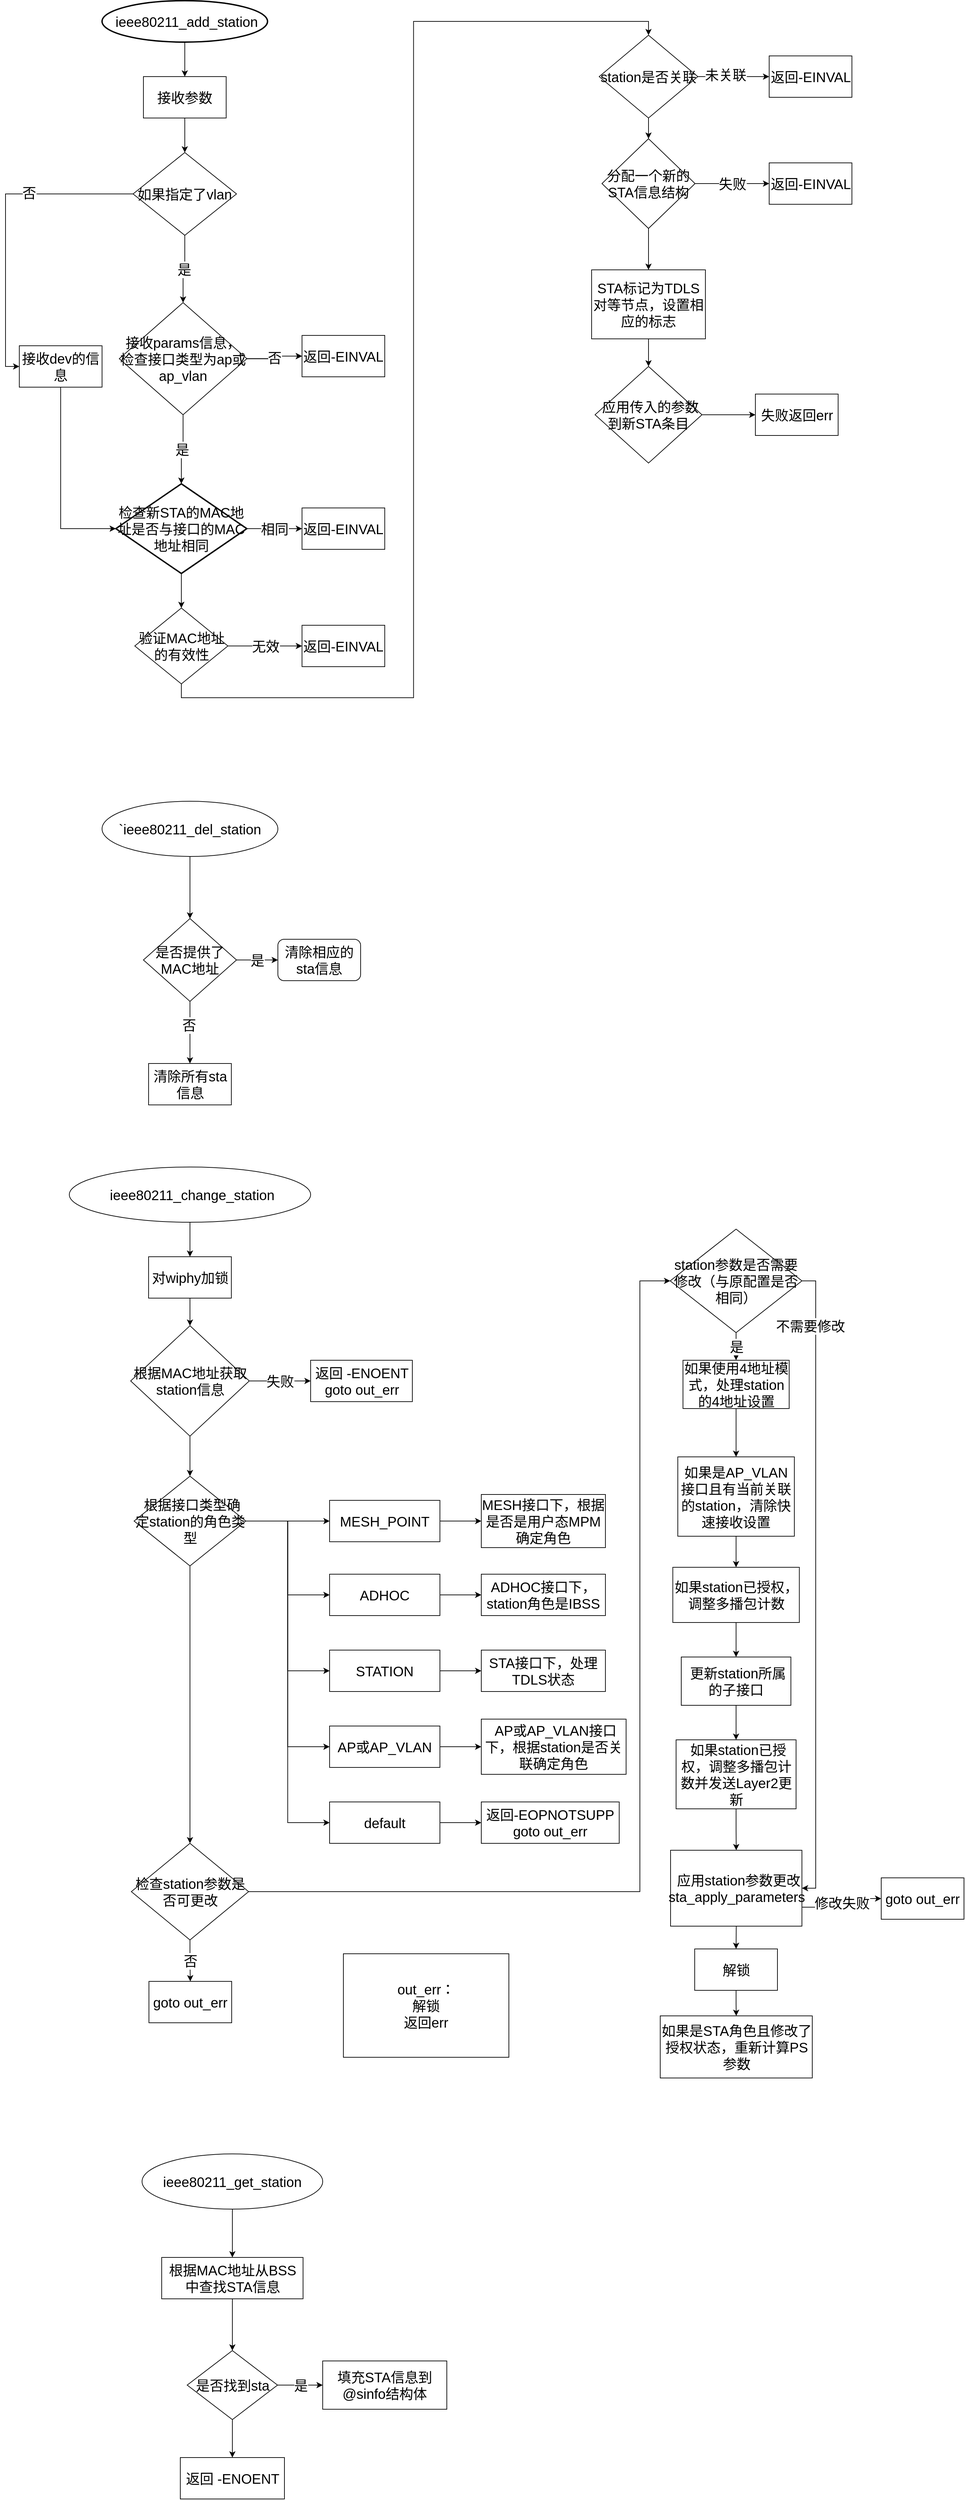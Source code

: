 <mxfile version="14.6.13" type="device"><diagram id="gf9egKH9KssqZD1LAfcl" name="第 1 页"><mxGraphModel dx="2426" dy="1402" grid="1" gridSize="10" guides="1" tooltips="1" connect="1" arrows="1" fold="1" page="1" pageScale="1" pageWidth="827" pageHeight="1169" math="0" shadow="0"><root><mxCell id="0"/><mxCell id="1" parent="0"/><mxCell id="oQfOiSfkF6Isdt8eYL5I-6" style="edgeStyle=orthogonalEdgeStyle;rounded=0;orthogonalLoop=1;jettySize=auto;html=1;exitX=0.5;exitY=1;exitDx=0;exitDy=0;exitPerimeter=0;entryX=0.5;entryY=0;entryDx=0;entryDy=0;fontSize=20;" edge="1" parent="1" source="oQfOiSfkF6Isdt8eYL5I-2" target="oQfOiSfkF6Isdt8eYL5I-3"><mxGeometry relative="1" as="geometry"/></mxCell><mxCell id="oQfOiSfkF6Isdt8eYL5I-2" value="&amp;nbsp;ieee80211_add_station" style="strokeWidth=2;html=1;shape=mxgraph.flowchart.start_1;whiteSpace=wrap;fontSize=20;" vertex="1" parent="1"><mxGeometry x="330" y="70" width="240" height="60" as="geometry"/></mxCell><mxCell id="oQfOiSfkF6Isdt8eYL5I-7" style="edgeStyle=orthogonalEdgeStyle;rounded=0;orthogonalLoop=1;jettySize=auto;html=1;exitX=0.5;exitY=1;exitDx=0;exitDy=0;fontSize=20;" edge="1" parent="1" source="oQfOiSfkF6Isdt8eYL5I-3" target="oQfOiSfkF6Isdt8eYL5I-4"><mxGeometry relative="1" as="geometry"/></mxCell><mxCell id="oQfOiSfkF6Isdt8eYL5I-3" value="接收参数" style="rounded=0;whiteSpace=wrap;html=1;fontSize=20;" vertex="1" parent="1"><mxGeometry x="390" y="180" width="120" height="60" as="geometry"/></mxCell><mxCell id="oQfOiSfkF6Isdt8eYL5I-10" style="edgeStyle=orthogonalEdgeStyle;rounded=0;orthogonalLoop=1;jettySize=auto;html=1;exitX=0;exitY=0.5;exitDx=0;exitDy=0;entryX=0;entryY=0.5;entryDx=0;entryDy=0;fontSize=20;" edge="1" parent="1" source="oQfOiSfkF6Isdt8eYL5I-4" target="oQfOiSfkF6Isdt8eYL5I-9"><mxGeometry relative="1" as="geometry"/></mxCell><mxCell id="oQfOiSfkF6Isdt8eYL5I-11" value="否" style="edgeLabel;html=1;align=center;verticalAlign=middle;resizable=0;points=[];fontSize=20;" vertex="1" connectable="0" parent="oQfOiSfkF6Isdt8eYL5I-10"><mxGeometry x="-0.337" y="-2" relative="1" as="geometry"><mxPoint as="offset"/></mxGeometry></mxCell><mxCell id="oQfOiSfkF6Isdt8eYL5I-20" value="是" style="edgeStyle=orthogonalEdgeStyle;rounded=0;orthogonalLoop=1;jettySize=auto;html=1;exitX=0.5;exitY=1;exitDx=0;exitDy=0;entryX=0.5;entryY=0;entryDx=0;entryDy=0;fontSize=20;" edge="1" parent="1" source="oQfOiSfkF6Isdt8eYL5I-4" target="oQfOiSfkF6Isdt8eYL5I-5"><mxGeometry relative="1" as="geometry"/></mxCell><mxCell id="oQfOiSfkF6Isdt8eYL5I-4" value="如果指定了vlan" style="rhombus;whiteSpace=wrap;html=1;fontSize=20;" vertex="1" parent="1"><mxGeometry x="375" y="290" width="150" height="120" as="geometry"/></mxCell><mxCell id="oQfOiSfkF6Isdt8eYL5I-21" style="edgeStyle=orthogonalEdgeStyle;rounded=0;orthogonalLoop=1;jettySize=auto;html=1;exitX=1;exitY=0.5;exitDx=0;exitDy=0;entryX=0;entryY=0.5;entryDx=0;entryDy=0;fontSize=20;" edge="1" parent="1" source="oQfOiSfkF6Isdt8eYL5I-5" target="oQfOiSfkF6Isdt8eYL5I-16"><mxGeometry relative="1" as="geometry"/></mxCell><mxCell id="oQfOiSfkF6Isdt8eYL5I-22" value="否" style="edgeStyle=orthogonalEdgeStyle;rounded=0;orthogonalLoop=1;jettySize=auto;html=1;fontSize=20;" edge="1" parent="1" source="oQfOiSfkF6Isdt8eYL5I-5" target="oQfOiSfkF6Isdt8eYL5I-16"><mxGeometry relative="1" as="geometry"/></mxCell><mxCell id="oQfOiSfkF6Isdt8eYL5I-26" value="是" style="edgeStyle=orthogonalEdgeStyle;rounded=0;orthogonalLoop=1;jettySize=auto;html=1;exitX=0.5;exitY=1;exitDx=0;exitDy=0;entryX=0.5;entryY=0;entryDx=0;entryDy=0;entryPerimeter=0;fontSize=20;" edge="1" parent="1" source="oQfOiSfkF6Isdt8eYL5I-5" target="oQfOiSfkF6Isdt8eYL5I-25"><mxGeometry relative="1" as="geometry"/></mxCell><mxCell id="oQfOiSfkF6Isdt8eYL5I-5" value="接收params信息，检查接口类型为ap或ap_vlan" style="rhombus;whiteSpace=wrap;html=1;fontSize=20;" vertex="1" parent="1"><mxGeometry x="355" y="507.5" width="185" height="162.5" as="geometry"/></mxCell><mxCell id="oQfOiSfkF6Isdt8eYL5I-27" style="edgeStyle=orthogonalEdgeStyle;rounded=0;orthogonalLoop=1;jettySize=auto;html=1;exitX=0.5;exitY=1;exitDx=0;exitDy=0;entryX=0;entryY=0.5;entryDx=0;entryDy=0;entryPerimeter=0;fontSize=20;" edge="1" parent="1" source="oQfOiSfkF6Isdt8eYL5I-9" target="oQfOiSfkF6Isdt8eYL5I-25"><mxGeometry relative="1" as="geometry"/></mxCell><mxCell id="oQfOiSfkF6Isdt8eYL5I-9" value="接收dev的信息" style="rounded=0;whiteSpace=wrap;html=1;fontSize=20;" vertex="1" parent="1"><mxGeometry x="210" y="570" width="120" height="60" as="geometry"/></mxCell><mxCell id="oQfOiSfkF6Isdt8eYL5I-16" value="返回-EINVAL" style="rounded=0;whiteSpace=wrap;html=1;fontSize=20;" vertex="1" parent="1"><mxGeometry x="620" y="555" width="120" height="60" as="geometry"/></mxCell><mxCell id="oQfOiSfkF6Isdt8eYL5I-29" value="相同" style="edgeStyle=orthogonalEdgeStyle;rounded=0;orthogonalLoop=1;jettySize=auto;html=1;exitX=1;exitY=0.5;exitDx=0;exitDy=0;exitPerimeter=0;entryX=0;entryY=0.5;entryDx=0;entryDy=0;fontSize=20;" edge="1" parent="1" source="oQfOiSfkF6Isdt8eYL5I-25" target="oQfOiSfkF6Isdt8eYL5I-28"><mxGeometry relative="1" as="geometry"/></mxCell><mxCell id="oQfOiSfkF6Isdt8eYL5I-36" style="edgeStyle=orthogonalEdgeStyle;rounded=0;orthogonalLoop=1;jettySize=auto;html=1;exitX=0.5;exitY=1;exitDx=0;exitDy=0;exitPerimeter=0;fontSize=20;" edge="1" parent="1" source="oQfOiSfkF6Isdt8eYL5I-25" target="oQfOiSfkF6Isdt8eYL5I-30"><mxGeometry relative="1" as="geometry"/></mxCell><mxCell id="oQfOiSfkF6Isdt8eYL5I-25" value="检查新STA的MAC地址是否与接口的MAC地址相同" style="strokeWidth=2;html=1;shape=mxgraph.flowchart.decision;whiteSpace=wrap;fontSize=20;" vertex="1" parent="1"><mxGeometry x="350" y="770" width="190" height="130" as="geometry"/></mxCell><mxCell id="oQfOiSfkF6Isdt8eYL5I-28" value="返回-EINVAL" style="rounded=0;whiteSpace=wrap;html=1;fontSize=20;" vertex="1" parent="1"><mxGeometry x="620" y="805" width="120" height="60" as="geometry"/></mxCell><mxCell id="oQfOiSfkF6Isdt8eYL5I-37" style="edgeStyle=orthogonalEdgeStyle;rounded=0;orthogonalLoop=1;jettySize=auto;html=1;exitX=0.5;exitY=1;exitDx=0;exitDy=0;entryX=0.5;entryY=0;entryDx=0;entryDy=0;fontSize=20;" edge="1" parent="1" source="oQfOiSfkF6Isdt8eYL5I-30" target="oQfOiSfkF6Isdt8eYL5I-31"><mxGeometry relative="1" as="geometry"/></mxCell><mxCell id="oQfOiSfkF6Isdt8eYL5I-42" value="无效" style="edgeStyle=orthogonalEdgeStyle;rounded=0;orthogonalLoop=1;jettySize=auto;html=1;exitX=1;exitY=0.5;exitDx=0;exitDy=0;entryX=0;entryY=0.5;entryDx=0;entryDy=0;fontSize=20;" edge="1" parent="1" source="oQfOiSfkF6Isdt8eYL5I-30" target="oQfOiSfkF6Isdt8eYL5I-39"><mxGeometry relative="1" as="geometry"/></mxCell><mxCell id="oQfOiSfkF6Isdt8eYL5I-30" value="验证MAC地址的有效性" style="rhombus;whiteSpace=wrap;html=1;fontSize=20;" vertex="1" parent="1"><mxGeometry x="377.5" y="950" width="135" height="110" as="geometry"/></mxCell><mxCell id="oQfOiSfkF6Isdt8eYL5I-38" style="edgeStyle=orthogonalEdgeStyle;rounded=0;orthogonalLoop=1;jettySize=auto;html=1;exitX=0.5;exitY=1;exitDx=0;exitDy=0;fontSize=20;" edge="1" parent="1" source="oQfOiSfkF6Isdt8eYL5I-31" target="oQfOiSfkF6Isdt8eYL5I-32"><mxGeometry relative="1" as="geometry"/></mxCell><mxCell id="oQfOiSfkF6Isdt8eYL5I-43" style="edgeStyle=orthogonalEdgeStyle;rounded=0;orthogonalLoop=1;jettySize=auto;html=1;exitX=1;exitY=0.5;exitDx=0;exitDy=0;entryX=0;entryY=0.5;entryDx=0;entryDy=0;fontSize=20;" edge="1" parent="1" source="oQfOiSfkF6Isdt8eYL5I-31" target="oQfOiSfkF6Isdt8eYL5I-40"><mxGeometry relative="1" as="geometry"/></mxCell><mxCell id="oQfOiSfkF6Isdt8eYL5I-45" value="未关联" style="edgeLabel;html=1;align=center;verticalAlign=middle;resizable=0;points=[];fontSize=20;" vertex="1" connectable="0" parent="oQfOiSfkF6Isdt8eYL5I-43"><mxGeometry x="-0.237" y="3" relative="1" as="geometry"><mxPoint as="offset"/></mxGeometry></mxCell><mxCell id="oQfOiSfkF6Isdt8eYL5I-31" value="station是否关联" style="rhombus;whiteSpace=wrap;html=1;fontSize=20;" vertex="1" parent="1"><mxGeometry x="1051" y="120" width="143" height="120" as="geometry"/></mxCell><mxCell id="oQfOiSfkF6Isdt8eYL5I-44" value="失败" style="edgeStyle=orthogonalEdgeStyle;rounded=0;orthogonalLoop=1;jettySize=auto;html=1;exitX=1;exitY=0.5;exitDx=0;exitDy=0;entryX=0;entryY=0.5;entryDx=0;entryDy=0;fontSize=20;" edge="1" parent="1" source="oQfOiSfkF6Isdt8eYL5I-32" target="oQfOiSfkF6Isdt8eYL5I-41"><mxGeometry relative="1" as="geometry"/></mxCell><mxCell id="oQfOiSfkF6Isdt8eYL5I-47" style="edgeStyle=orthogonalEdgeStyle;rounded=0;orthogonalLoop=1;jettySize=auto;html=1;exitX=0.5;exitY=1;exitDx=0;exitDy=0;entryX=0.5;entryY=0;entryDx=0;entryDy=0;fontSize=20;" edge="1" parent="1" source="oQfOiSfkF6Isdt8eYL5I-32" target="oQfOiSfkF6Isdt8eYL5I-46"><mxGeometry relative="1" as="geometry"/></mxCell><mxCell id="oQfOiSfkF6Isdt8eYL5I-32" value="分配一个新的STA信息结构" style="rhombus;whiteSpace=wrap;html=1;fontSize=20;" vertex="1" parent="1"><mxGeometry x="1055" y="270" width="135" height="130" as="geometry"/></mxCell><mxCell id="oQfOiSfkF6Isdt8eYL5I-39" value="返回-EINVAL" style="rounded=0;whiteSpace=wrap;html=1;fontSize=20;" vertex="1" parent="1"><mxGeometry x="620" y="975" width="120" height="60" as="geometry"/></mxCell><mxCell id="oQfOiSfkF6Isdt8eYL5I-40" value="返回-EINVAL" style="rounded=0;whiteSpace=wrap;html=1;fontSize=20;" vertex="1" parent="1"><mxGeometry x="1297.5" y="150" width="120" height="60" as="geometry"/></mxCell><mxCell id="oQfOiSfkF6Isdt8eYL5I-41" value="返回-EINVAL" style="rounded=0;whiteSpace=wrap;html=1;fontSize=20;" vertex="1" parent="1"><mxGeometry x="1297.5" y="305" width="120" height="60" as="geometry"/></mxCell><mxCell id="oQfOiSfkF6Isdt8eYL5I-49" style="edgeStyle=orthogonalEdgeStyle;rounded=0;orthogonalLoop=1;jettySize=auto;html=1;exitX=0.5;exitY=1;exitDx=0;exitDy=0;entryX=0.5;entryY=0;entryDx=0;entryDy=0;fontSize=20;" edge="1" parent="1" source="oQfOiSfkF6Isdt8eYL5I-46" target="oQfOiSfkF6Isdt8eYL5I-48"><mxGeometry relative="1" as="geometry"/></mxCell><mxCell id="oQfOiSfkF6Isdt8eYL5I-46" value="STA标记为TDLS对等节点，设置相应的标志" style="rounded=0;whiteSpace=wrap;html=1;fontSize=20;" vertex="1" parent="1"><mxGeometry x="1040" y="460" width="165" height="100" as="geometry"/></mxCell><mxCell id="oQfOiSfkF6Isdt8eYL5I-51" style="edgeStyle=orthogonalEdgeStyle;rounded=0;orthogonalLoop=1;jettySize=auto;html=1;exitX=1;exitY=0.5;exitDx=0;exitDy=0;entryX=0;entryY=0.5;entryDx=0;entryDy=0;fontSize=20;" edge="1" parent="1" source="oQfOiSfkF6Isdt8eYL5I-48" target="oQfOiSfkF6Isdt8eYL5I-50"><mxGeometry relative="1" as="geometry"/></mxCell><mxCell id="oQfOiSfkF6Isdt8eYL5I-48" value="&amp;nbsp;应用传入的参数到新STA条目" style="rhombus;whiteSpace=wrap;html=1;fontSize=20;" vertex="1" parent="1"><mxGeometry x="1045" y="600" width="155" height="140" as="geometry"/></mxCell><mxCell id="oQfOiSfkF6Isdt8eYL5I-50" value="失败返回err" style="rounded=0;whiteSpace=wrap;html=1;fontSize=20;" vertex="1" parent="1"><mxGeometry x="1277.5" y="640" width="120" height="60" as="geometry"/></mxCell><mxCell id="oQfOiSfkF6Isdt8eYL5I-56" style="edgeStyle=orthogonalEdgeStyle;rounded=0;orthogonalLoop=1;jettySize=auto;html=1;exitX=0.5;exitY=1;exitDx=0;exitDy=0;fontSize=20;" edge="1" parent="1" source="oQfOiSfkF6Isdt8eYL5I-52" target="oQfOiSfkF6Isdt8eYL5I-53"><mxGeometry relative="1" as="geometry"/></mxCell><mxCell id="oQfOiSfkF6Isdt8eYL5I-52" value="`ieee80211_del_station" style="ellipse;whiteSpace=wrap;html=1;fontSize=20;" vertex="1" parent="1"><mxGeometry x="330" y="1230" width="255" height="80" as="geometry"/></mxCell><mxCell id="oQfOiSfkF6Isdt8eYL5I-57" style="edgeStyle=orthogonalEdgeStyle;rounded=0;orthogonalLoop=1;jettySize=auto;html=1;exitX=0.5;exitY=1;exitDx=0;exitDy=0;entryX=0.5;entryY=0;entryDx=0;entryDy=0;fontSize=20;" edge="1" parent="1" source="oQfOiSfkF6Isdt8eYL5I-53" target="oQfOiSfkF6Isdt8eYL5I-55"><mxGeometry relative="1" as="geometry"/></mxCell><mxCell id="oQfOiSfkF6Isdt8eYL5I-59" value="否" style="edgeLabel;html=1;align=center;verticalAlign=middle;resizable=0;points=[];fontSize=20;" vertex="1" connectable="0" parent="oQfOiSfkF6Isdt8eYL5I-57"><mxGeometry x="-0.244" y="-2" relative="1" as="geometry"><mxPoint as="offset"/></mxGeometry></mxCell><mxCell id="oQfOiSfkF6Isdt8eYL5I-58" value="是" style="edgeStyle=orthogonalEdgeStyle;rounded=0;orthogonalLoop=1;jettySize=auto;html=1;exitX=1;exitY=0.5;exitDx=0;exitDy=0;fontSize=20;" edge="1" parent="1" source="oQfOiSfkF6Isdt8eYL5I-53" target="oQfOiSfkF6Isdt8eYL5I-54"><mxGeometry relative="1" as="geometry"/></mxCell><mxCell id="oQfOiSfkF6Isdt8eYL5I-53" value="是否提供了MAC地址" style="rhombus;whiteSpace=wrap;html=1;fontSize=20;" vertex="1" parent="1"><mxGeometry x="390" y="1400" width="135" height="120" as="geometry"/></mxCell><mxCell id="oQfOiSfkF6Isdt8eYL5I-54" value="清除相应的sta信息" style="rounded=1;whiteSpace=wrap;html=1;fontSize=20;" vertex="1" parent="1"><mxGeometry x="585" y="1430" width="120" height="60" as="geometry"/></mxCell><mxCell id="oQfOiSfkF6Isdt8eYL5I-55" value="清除所有sta信息" style="rounded=0;whiteSpace=wrap;html=1;fontSize=20;" vertex="1" parent="1"><mxGeometry x="397.5" y="1610" width="120" height="60" as="geometry"/></mxCell><mxCell id="oQfOiSfkF6Isdt8eYL5I-63" style="edgeStyle=orthogonalEdgeStyle;rounded=0;orthogonalLoop=1;jettySize=auto;html=1;exitX=0.5;exitY=1;exitDx=0;exitDy=0;entryX=0.5;entryY=0;entryDx=0;entryDy=0;fontSize=20;" edge="1" parent="1" source="oQfOiSfkF6Isdt8eYL5I-60" target="oQfOiSfkF6Isdt8eYL5I-61"><mxGeometry relative="1" as="geometry"/></mxCell><mxCell id="oQfOiSfkF6Isdt8eYL5I-60" value="&amp;nbsp;ieee80211_change_station" style="ellipse;whiteSpace=wrap;html=1;fontSize=20;" vertex="1" parent="1"><mxGeometry x="282.5" y="1760" width="350" height="80" as="geometry"/></mxCell><mxCell id="oQfOiSfkF6Isdt8eYL5I-64" style="edgeStyle=orthogonalEdgeStyle;rounded=0;orthogonalLoop=1;jettySize=auto;html=1;exitX=0.5;exitY=1;exitDx=0;exitDy=0;entryX=0.5;entryY=0;entryDx=0;entryDy=0;fontSize=20;" edge="1" parent="1" source="oQfOiSfkF6Isdt8eYL5I-61" target="oQfOiSfkF6Isdt8eYL5I-62"><mxGeometry relative="1" as="geometry"/></mxCell><mxCell id="oQfOiSfkF6Isdt8eYL5I-61" value="对wiphy加锁" style="rounded=0;whiteSpace=wrap;html=1;fontSize=20;" vertex="1" parent="1"><mxGeometry x="397.5" y="1890" width="120" height="60" as="geometry"/></mxCell><mxCell id="oQfOiSfkF6Isdt8eYL5I-66" value="失败" style="edgeStyle=orthogonalEdgeStyle;rounded=0;orthogonalLoop=1;jettySize=auto;html=1;exitX=1;exitY=0.5;exitDx=0;exitDy=0;entryX=0;entryY=0.5;entryDx=0;entryDy=0;fontSize=20;" edge="1" parent="1" source="oQfOiSfkF6Isdt8eYL5I-62" target="oQfOiSfkF6Isdt8eYL5I-65"><mxGeometry relative="1" as="geometry"/></mxCell><mxCell id="oQfOiSfkF6Isdt8eYL5I-77" style="edgeStyle=orthogonalEdgeStyle;rounded=0;orthogonalLoop=1;jettySize=auto;html=1;exitX=0.5;exitY=1;exitDx=0;exitDy=0;entryX=0.5;entryY=0;entryDx=0;entryDy=0;fontSize=20;" edge="1" parent="1" source="oQfOiSfkF6Isdt8eYL5I-62" target="oQfOiSfkF6Isdt8eYL5I-67"><mxGeometry relative="1" as="geometry"/></mxCell><mxCell id="oQfOiSfkF6Isdt8eYL5I-62" value="根据MAC地址获取station信息" style="rhombus;whiteSpace=wrap;html=1;fontSize=20;" vertex="1" parent="1"><mxGeometry x="371.5" y="1990" width="172" height="160" as="geometry"/></mxCell><mxCell id="oQfOiSfkF6Isdt8eYL5I-65" value="返回&amp;nbsp;-ENOENT&lt;br&gt;goto out_err" style="rounded=0;whiteSpace=wrap;html=1;fontSize=20;" vertex="1" parent="1"><mxGeometry x="632.5" y="2040" width="147.5" height="60" as="geometry"/></mxCell><mxCell id="oQfOiSfkF6Isdt8eYL5I-69" style="edgeStyle=orthogonalEdgeStyle;rounded=0;orthogonalLoop=1;jettySize=auto;html=1;exitX=1;exitY=0.5;exitDx=0;exitDy=0;entryX=0;entryY=0.5;entryDx=0;entryDy=0;fontSize=20;" edge="1" parent="1" source="oQfOiSfkF6Isdt8eYL5I-67" target="oQfOiSfkF6Isdt8eYL5I-68"><mxGeometry relative="1" as="geometry"/></mxCell><mxCell id="oQfOiSfkF6Isdt8eYL5I-74" style="edgeStyle=orthogonalEdgeStyle;rounded=0;orthogonalLoop=1;jettySize=auto;html=1;exitX=1;exitY=0.5;exitDx=0;exitDy=0;entryX=0;entryY=0.5;entryDx=0;entryDy=0;fontSize=20;" edge="1" parent="1" source="oQfOiSfkF6Isdt8eYL5I-67" target="oQfOiSfkF6Isdt8eYL5I-70"><mxGeometry relative="1" as="geometry"/></mxCell><mxCell id="oQfOiSfkF6Isdt8eYL5I-75" style="edgeStyle=orthogonalEdgeStyle;rounded=0;orthogonalLoop=1;jettySize=auto;html=1;exitX=1;exitY=0.5;exitDx=0;exitDy=0;entryX=0;entryY=0.5;entryDx=0;entryDy=0;fontSize=20;" edge="1" parent="1" source="oQfOiSfkF6Isdt8eYL5I-67" target="oQfOiSfkF6Isdt8eYL5I-71"><mxGeometry relative="1" as="geometry"/></mxCell><mxCell id="oQfOiSfkF6Isdt8eYL5I-76" style="edgeStyle=orthogonalEdgeStyle;rounded=0;orthogonalLoop=1;jettySize=auto;html=1;exitX=1;exitY=0.5;exitDx=0;exitDy=0;entryX=0;entryY=0.5;entryDx=0;entryDy=0;fontSize=20;" edge="1" parent="1" source="oQfOiSfkF6Isdt8eYL5I-67" target="oQfOiSfkF6Isdt8eYL5I-73"><mxGeometry relative="1" as="geometry"/></mxCell><mxCell id="oQfOiSfkF6Isdt8eYL5I-90" style="edgeStyle=orthogonalEdgeStyle;rounded=0;orthogonalLoop=1;jettySize=auto;html=1;exitX=1;exitY=0.5;exitDx=0;exitDy=0;entryX=0;entryY=0.5;entryDx=0;entryDy=0;fontSize=20;" edge="1" parent="1" source="oQfOiSfkF6Isdt8eYL5I-67" target="oQfOiSfkF6Isdt8eYL5I-88"><mxGeometry relative="1" as="geometry"/></mxCell><mxCell id="oQfOiSfkF6Isdt8eYL5I-96" style="edgeStyle=orthogonalEdgeStyle;rounded=0;orthogonalLoop=1;jettySize=auto;html=1;exitX=0.5;exitY=1;exitDx=0;exitDy=0;fontSize=20;" edge="1" parent="1" source="oQfOiSfkF6Isdt8eYL5I-67" target="oQfOiSfkF6Isdt8eYL5I-95"><mxGeometry relative="1" as="geometry"/></mxCell><mxCell id="oQfOiSfkF6Isdt8eYL5I-67" value="&amp;nbsp;根据接口类型确定station的角色类型" style="rhombus;whiteSpace=wrap;html=1;fontSize=20;" vertex="1" parent="1"><mxGeometry x="376.5" y="2208" width="162" height="130" as="geometry"/></mxCell><mxCell id="oQfOiSfkF6Isdt8eYL5I-79" style="edgeStyle=orthogonalEdgeStyle;rounded=0;orthogonalLoop=1;jettySize=auto;html=1;exitX=1;exitY=0.5;exitDx=0;exitDy=0;fontSize=20;" edge="1" parent="1" source="oQfOiSfkF6Isdt8eYL5I-68" target="oQfOiSfkF6Isdt8eYL5I-78"><mxGeometry relative="1" as="geometry"/></mxCell><mxCell id="oQfOiSfkF6Isdt8eYL5I-68" value="MESH_POINT" style="rounded=0;whiteSpace=wrap;html=1;fontSize=20;" vertex="1" parent="1"><mxGeometry x="660" y="2243" width="160" height="60" as="geometry"/></mxCell><mxCell id="oQfOiSfkF6Isdt8eYL5I-81" style="edgeStyle=orthogonalEdgeStyle;rounded=0;orthogonalLoop=1;jettySize=auto;html=1;exitX=1;exitY=0.5;exitDx=0;exitDy=0;entryX=0;entryY=0.5;entryDx=0;entryDy=0;fontSize=20;" edge="1" parent="1" source="oQfOiSfkF6Isdt8eYL5I-70" target="oQfOiSfkF6Isdt8eYL5I-80"><mxGeometry relative="1" as="geometry"/></mxCell><mxCell id="oQfOiSfkF6Isdt8eYL5I-70" value="ADHOC" style="rounded=0;whiteSpace=wrap;html=1;fontSize=20;" vertex="1" parent="1"><mxGeometry x="660" y="2350" width="160" height="60" as="geometry"/></mxCell><mxCell id="oQfOiSfkF6Isdt8eYL5I-86" style="edgeStyle=orthogonalEdgeStyle;rounded=0;orthogonalLoop=1;jettySize=auto;html=1;exitX=1;exitY=0.5;exitDx=0;exitDy=0;entryX=0;entryY=0.5;entryDx=0;entryDy=0;fontSize=20;" edge="1" parent="1" source="oQfOiSfkF6Isdt8eYL5I-71" target="oQfOiSfkF6Isdt8eYL5I-83"><mxGeometry relative="1" as="geometry"/></mxCell><mxCell id="oQfOiSfkF6Isdt8eYL5I-71" value="STATION" style="rounded=0;whiteSpace=wrap;html=1;fontSize=20;" vertex="1" parent="1"><mxGeometry x="660" y="2460" width="160" height="60" as="geometry"/></mxCell><mxCell id="oQfOiSfkF6Isdt8eYL5I-87" style="edgeStyle=orthogonalEdgeStyle;rounded=0;orthogonalLoop=1;jettySize=auto;html=1;exitX=1;exitY=0.5;exitDx=0;exitDy=0;fontSize=20;" edge="1" parent="1" source="oQfOiSfkF6Isdt8eYL5I-73" target="oQfOiSfkF6Isdt8eYL5I-85"><mxGeometry relative="1" as="geometry"/></mxCell><mxCell id="oQfOiSfkF6Isdt8eYL5I-73" value="&lt;span&gt;AP或AP_VLAN&lt;/span&gt;" style="rounded=0;whiteSpace=wrap;html=1;fontSize=20;" vertex="1" parent="1"><mxGeometry x="660" y="2570" width="160" height="60" as="geometry"/></mxCell><mxCell id="oQfOiSfkF6Isdt8eYL5I-78" value="MESH接口下，根据是否是用户态MPM确定角色" style="rounded=0;whiteSpace=wrap;html=1;fontSize=20;" vertex="1" parent="1"><mxGeometry x="880" y="2234.5" width="180" height="77" as="geometry"/></mxCell><mxCell id="oQfOiSfkF6Isdt8eYL5I-80" value="ADHOC接口下，station角色是IBSS" style="rounded=0;whiteSpace=wrap;html=1;fontSize=20;" vertex="1" parent="1"><mxGeometry x="880" y="2350" width="180" height="60" as="geometry"/></mxCell><mxCell id="oQfOiSfkF6Isdt8eYL5I-83" value="STA接口下，处理TDLS状态" style="rounded=0;whiteSpace=wrap;html=1;fontSize=20;" vertex="1" parent="1"><mxGeometry x="880" y="2460" width="180" height="60" as="geometry"/></mxCell><mxCell id="oQfOiSfkF6Isdt8eYL5I-85" value="&amp;nbsp;AP或AP_VLAN接口下，根据station是否关联确定角色" style="rounded=0;whiteSpace=wrap;html=1;fontSize=20;" vertex="1" parent="1"><mxGeometry x="880" y="2560" width="210" height="80" as="geometry"/></mxCell><mxCell id="oQfOiSfkF6Isdt8eYL5I-92" style="edgeStyle=orthogonalEdgeStyle;rounded=0;orthogonalLoop=1;jettySize=auto;html=1;exitX=1;exitY=0.5;exitDx=0;exitDy=0;entryX=0;entryY=0.5;entryDx=0;entryDy=0;fontSize=20;" edge="1" parent="1" source="oQfOiSfkF6Isdt8eYL5I-88" target="oQfOiSfkF6Isdt8eYL5I-91"><mxGeometry relative="1" as="geometry"/></mxCell><mxCell id="oQfOiSfkF6Isdt8eYL5I-88" value="default" style="rounded=0;whiteSpace=wrap;html=1;fontSize=20;" vertex="1" parent="1"><mxGeometry x="660" y="2680" width="160" height="60" as="geometry"/></mxCell><mxCell id="oQfOiSfkF6Isdt8eYL5I-91" value="返回-EOPNOTSUPP&lt;br&gt;goto out_err" style="rounded=0;whiteSpace=wrap;html=1;fontSize=20;" vertex="1" parent="1"><mxGeometry x="880" y="2680" width="200" height="60" as="geometry"/></mxCell><mxCell id="oQfOiSfkF6Isdt8eYL5I-98" value="否" style="edgeStyle=orthogonalEdgeStyle;rounded=0;orthogonalLoop=1;jettySize=auto;html=1;exitX=0.5;exitY=1;exitDx=0;exitDy=0;entryX=0.5;entryY=0;entryDx=0;entryDy=0;fontSize=20;" edge="1" parent="1" source="oQfOiSfkF6Isdt8eYL5I-95" target="oQfOiSfkF6Isdt8eYL5I-97"><mxGeometry relative="1" as="geometry"/></mxCell><mxCell id="oQfOiSfkF6Isdt8eYL5I-119" style="edgeStyle=orthogonalEdgeStyle;rounded=0;orthogonalLoop=1;jettySize=auto;html=1;exitX=1;exitY=0.5;exitDx=0;exitDy=0;entryX=0;entryY=0.5;entryDx=0;entryDy=0;fontSize=20;" edge="1" parent="1" source="oQfOiSfkF6Isdt8eYL5I-95" target="oQfOiSfkF6Isdt8eYL5I-118"><mxGeometry relative="1" as="geometry"><Array as="points"><mxPoint x="1110" y="2810"/><mxPoint x="1110" y="1925"/></Array></mxGeometry></mxCell><mxCell id="oQfOiSfkF6Isdt8eYL5I-95" value="检查station参数是否可更改" style="rhombus;whiteSpace=wrap;html=1;fontSize=20;" vertex="1" parent="1"><mxGeometry x="372.5" y="2740" width="170" height="140" as="geometry"/></mxCell><mxCell id="oQfOiSfkF6Isdt8eYL5I-97" value="goto out_err" style="rounded=0;whiteSpace=wrap;html=1;fontSize=20;" vertex="1" parent="1"><mxGeometry x="398" y="2940" width="120" height="60" as="geometry"/></mxCell><mxCell id="oQfOiSfkF6Isdt8eYL5I-108" style="edgeStyle=orthogonalEdgeStyle;rounded=0;orthogonalLoop=1;jettySize=auto;html=1;exitX=0.5;exitY=1;exitDx=0;exitDy=0;entryX=0.5;entryY=0;entryDx=0;entryDy=0;fontSize=20;" edge="1" parent="1" source="oQfOiSfkF6Isdt8eYL5I-105" target="oQfOiSfkF6Isdt8eYL5I-107"><mxGeometry relative="1" as="geometry"/></mxCell><mxCell id="oQfOiSfkF6Isdt8eYL5I-105" value="如果使用4地址模式，处理station的4地址设置" style="rounded=0;whiteSpace=wrap;html=1;fontSize=20;" vertex="1" parent="1"><mxGeometry x="1172.5" y="2040" width="154" height="70" as="geometry"/></mxCell><mxCell id="oQfOiSfkF6Isdt8eYL5I-110" style="edgeStyle=orthogonalEdgeStyle;rounded=0;orthogonalLoop=1;jettySize=auto;html=1;exitX=0.5;exitY=1;exitDx=0;exitDy=0;entryX=0.5;entryY=0;entryDx=0;entryDy=0;fontSize=20;" edge="1" parent="1" source="oQfOiSfkF6Isdt8eYL5I-107" target="oQfOiSfkF6Isdt8eYL5I-109"><mxGeometry relative="1" as="geometry"/></mxCell><mxCell id="oQfOiSfkF6Isdt8eYL5I-107" value="如果是AP_VLAN接口且有当前关联的station，清除快速接收设置" style="rounded=0;whiteSpace=wrap;html=1;fontSize=20;" vertex="1" parent="1"><mxGeometry x="1165" y="2180" width="169" height="115" as="geometry"/></mxCell><mxCell id="oQfOiSfkF6Isdt8eYL5I-112" style="edgeStyle=orthogonalEdgeStyle;rounded=0;orthogonalLoop=1;jettySize=auto;html=1;exitX=0.5;exitY=1;exitDx=0;exitDy=0;fontSize=20;" edge="1" parent="1" source="oQfOiSfkF6Isdt8eYL5I-109" target="oQfOiSfkF6Isdt8eYL5I-111"><mxGeometry relative="1" as="geometry"/></mxCell><mxCell id="oQfOiSfkF6Isdt8eYL5I-109" value="如果station已授权，调整多播包计数" style="rounded=0;whiteSpace=wrap;html=1;fontSize=20;" vertex="1" parent="1"><mxGeometry x="1157.75" y="2340" width="183.5" height="80" as="geometry"/></mxCell><mxCell id="oQfOiSfkF6Isdt8eYL5I-115" style="edgeStyle=orthogonalEdgeStyle;rounded=0;orthogonalLoop=1;jettySize=auto;html=1;exitX=0.5;exitY=1;exitDx=0;exitDy=0;fontSize=20;" edge="1" parent="1" source="oQfOiSfkF6Isdt8eYL5I-111" target="oQfOiSfkF6Isdt8eYL5I-114"><mxGeometry relative="1" as="geometry"/></mxCell><mxCell id="oQfOiSfkF6Isdt8eYL5I-111" value="&amp;nbsp;更新station所属的子接口" style="rounded=0;whiteSpace=wrap;html=1;fontSize=20;" vertex="1" parent="1"><mxGeometry x="1170" y="2470" width="159" height="70" as="geometry"/></mxCell><mxCell id="oQfOiSfkF6Isdt8eYL5I-117" style="edgeStyle=orthogonalEdgeStyle;rounded=0;orthogonalLoop=1;jettySize=auto;html=1;exitX=0.5;exitY=1;exitDx=0;exitDy=0;entryX=0.5;entryY=0;entryDx=0;entryDy=0;fontSize=20;" edge="1" parent="1" source="oQfOiSfkF6Isdt8eYL5I-114" target="oQfOiSfkF6Isdt8eYL5I-116"><mxGeometry relative="1" as="geometry"/></mxCell><mxCell id="oQfOiSfkF6Isdt8eYL5I-114" value="&amp;nbsp;如果station已授权，调整多播包计数并发送Layer2更新" style="rounded=0;whiteSpace=wrap;html=1;fontSize=20;" vertex="1" parent="1"><mxGeometry x="1162.5" y="2590" width="174" height="100" as="geometry"/></mxCell><mxCell id="oQfOiSfkF6Isdt8eYL5I-124" value="修改失败" style="edgeStyle=orthogonalEdgeStyle;rounded=0;orthogonalLoop=1;jettySize=auto;html=1;exitX=1;exitY=0.75;exitDx=0;exitDy=0;entryX=0;entryY=0.5;entryDx=0;entryDy=0;fontSize=20;" edge="1" parent="1" source="oQfOiSfkF6Isdt8eYL5I-116" target="oQfOiSfkF6Isdt8eYL5I-123"><mxGeometry relative="1" as="geometry"/></mxCell><mxCell id="oQfOiSfkF6Isdt8eYL5I-127" style="edgeStyle=orthogonalEdgeStyle;rounded=0;orthogonalLoop=1;jettySize=auto;html=1;exitX=0.5;exitY=1;exitDx=0;exitDy=0;entryX=0.5;entryY=0;entryDx=0;entryDy=0;fontSize=20;" edge="1" parent="1" source="oQfOiSfkF6Isdt8eYL5I-116" target="oQfOiSfkF6Isdt8eYL5I-125"><mxGeometry relative="1" as="geometry"/></mxCell><mxCell id="oQfOiSfkF6Isdt8eYL5I-116" value="&amp;nbsp;应用station参数更改&lt;br&gt;sta_apply_parameters" style="rounded=0;whiteSpace=wrap;html=1;fontSize=20;" vertex="1" parent="1"><mxGeometry x="1154.5" y="2750" width="190.5" height="110" as="geometry"/></mxCell><mxCell id="oQfOiSfkF6Isdt8eYL5I-120" value="是" style="edgeStyle=orthogonalEdgeStyle;rounded=0;orthogonalLoop=1;jettySize=auto;html=1;exitX=0.5;exitY=1;exitDx=0;exitDy=0;entryX=0.5;entryY=0;entryDx=0;entryDy=0;fontSize=20;" edge="1" parent="1" source="oQfOiSfkF6Isdt8eYL5I-118" target="oQfOiSfkF6Isdt8eYL5I-105"><mxGeometry relative="1" as="geometry"/></mxCell><mxCell id="oQfOiSfkF6Isdt8eYL5I-121" style="edgeStyle=orthogonalEdgeStyle;rounded=0;orthogonalLoop=1;jettySize=auto;html=1;exitX=1;exitY=0.5;exitDx=0;exitDy=0;entryX=1;entryY=0.5;entryDx=0;entryDy=0;fontSize=20;" edge="1" parent="1" source="oQfOiSfkF6Isdt8eYL5I-118" target="oQfOiSfkF6Isdt8eYL5I-116"><mxGeometry relative="1" as="geometry"/></mxCell><mxCell id="oQfOiSfkF6Isdt8eYL5I-122" value="不需要修改" style="edgeLabel;html=1;align=center;verticalAlign=middle;resizable=0;points=[];fontSize=20;" vertex="1" connectable="0" parent="oQfOiSfkF6Isdt8eYL5I-121"><mxGeometry x="-0.409" y="4" relative="1" as="geometry"><mxPoint x="-12" y="-187" as="offset"/></mxGeometry></mxCell><mxCell id="oQfOiSfkF6Isdt8eYL5I-118" value="station参数是否需要修改（与原配置是否相同）" style="rhombus;whiteSpace=wrap;html=1;fontSize=20;" vertex="1" parent="1"><mxGeometry x="1154" y="1850" width="191" height="150" as="geometry"/></mxCell><mxCell id="oQfOiSfkF6Isdt8eYL5I-123" value="&lt;span&gt;goto out_err&lt;/span&gt;" style="rounded=0;whiteSpace=wrap;html=1;fontSize=20;" vertex="1" parent="1"><mxGeometry x="1460" y="2790" width="120" height="60" as="geometry"/></mxCell><mxCell id="oQfOiSfkF6Isdt8eYL5I-128" style="edgeStyle=orthogonalEdgeStyle;rounded=0;orthogonalLoop=1;jettySize=auto;html=1;exitX=0.5;exitY=1;exitDx=0;exitDy=0;fontSize=20;" edge="1" parent="1" source="oQfOiSfkF6Isdt8eYL5I-125" target="oQfOiSfkF6Isdt8eYL5I-126"><mxGeometry relative="1" as="geometry"/></mxCell><mxCell id="oQfOiSfkF6Isdt8eYL5I-125" value="解锁" style="rounded=0;whiteSpace=wrap;html=1;fontSize=20;" vertex="1" parent="1"><mxGeometry x="1189.5" y="2893" width="120" height="60" as="geometry"/></mxCell><mxCell id="oQfOiSfkF6Isdt8eYL5I-126" value="如果是STA角色且修改了授权状态，重新计算PS参数" style="rounded=0;whiteSpace=wrap;html=1;fontSize=20;" vertex="1" parent="1"><mxGeometry x="1139.5" y="2990" width="220.5" height="90" as="geometry"/></mxCell><mxCell id="oQfOiSfkF6Isdt8eYL5I-129" value="&lt;span&gt;out_err：&lt;br&gt;解锁&lt;br&gt;返回err&lt;br&gt;&lt;/span&gt;" style="rounded=0;whiteSpace=wrap;html=1;fontSize=20;" vertex="1" parent="1"><mxGeometry x="680" y="2900" width="240" height="150" as="geometry"/></mxCell><mxCell id="oQfOiSfkF6Isdt8eYL5I-135" style="edgeStyle=orthogonalEdgeStyle;rounded=0;orthogonalLoop=1;jettySize=auto;html=1;exitX=0.5;exitY=1;exitDx=0;exitDy=0;fontSize=20;" edge="1" parent="1" source="oQfOiSfkF6Isdt8eYL5I-130" target="oQfOiSfkF6Isdt8eYL5I-131"><mxGeometry relative="1" as="geometry"/></mxCell><mxCell id="oQfOiSfkF6Isdt8eYL5I-130" value="ieee80211_get_station" style="ellipse;whiteSpace=wrap;html=1;fontSize=20;" vertex="1" parent="1"><mxGeometry x="388" y="3190" width="262" height="80" as="geometry"/></mxCell><mxCell id="oQfOiSfkF6Isdt8eYL5I-136" style="edgeStyle=orthogonalEdgeStyle;rounded=0;orthogonalLoop=1;jettySize=auto;html=1;exitX=0.5;exitY=1;exitDx=0;exitDy=0;fontSize=20;" edge="1" parent="1" source="oQfOiSfkF6Isdt8eYL5I-131" target="oQfOiSfkF6Isdt8eYL5I-132"><mxGeometry relative="1" as="geometry"/></mxCell><mxCell id="oQfOiSfkF6Isdt8eYL5I-131" value="根据MAC地址从BSS中查找STA信息" style="rounded=0;whiteSpace=wrap;html=1;fontSize=20;" vertex="1" parent="1"><mxGeometry x="416.5" y="3340" width="205" height="60" as="geometry"/></mxCell><mxCell id="oQfOiSfkF6Isdt8eYL5I-137" value="是" style="edgeStyle=orthogonalEdgeStyle;rounded=0;orthogonalLoop=1;jettySize=auto;html=1;exitX=1;exitY=0.5;exitDx=0;exitDy=0;entryX=0;entryY=0.5;entryDx=0;entryDy=0;fontSize=20;" edge="1" parent="1" source="oQfOiSfkF6Isdt8eYL5I-132" target="oQfOiSfkF6Isdt8eYL5I-133"><mxGeometry relative="1" as="geometry"/></mxCell><mxCell id="oQfOiSfkF6Isdt8eYL5I-138" style="edgeStyle=orthogonalEdgeStyle;rounded=0;orthogonalLoop=1;jettySize=auto;html=1;exitX=0.5;exitY=1;exitDx=0;exitDy=0;fontSize=20;" edge="1" parent="1" source="oQfOiSfkF6Isdt8eYL5I-132" target="oQfOiSfkF6Isdt8eYL5I-134"><mxGeometry relative="1" as="geometry"/></mxCell><mxCell id="oQfOiSfkF6Isdt8eYL5I-132" value="是否找到sta" style="rhombus;whiteSpace=wrap;html=1;fontSize=20;" vertex="1" parent="1"><mxGeometry x="453.5" y="3475" width="131" height="100" as="geometry"/></mxCell><mxCell id="oQfOiSfkF6Isdt8eYL5I-133" value="填充STA信息到@sinfo结构体" style="rounded=0;whiteSpace=wrap;html=1;fontSize=20;" vertex="1" parent="1"><mxGeometry x="650" y="3490" width="180" height="70" as="geometry"/></mxCell><mxCell id="oQfOiSfkF6Isdt8eYL5I-134" value="返回&amp;nbsp;-ENOENT" style="rounded=0;whiteSpace=wrap;html=1;fontSize=20;" vertex="1" parent="1"><mxGeometry x="443.5" y="3630" width="151" height="60" as="geometry"/></mxCell></root></mxGraphModel></diagram></mxfile>